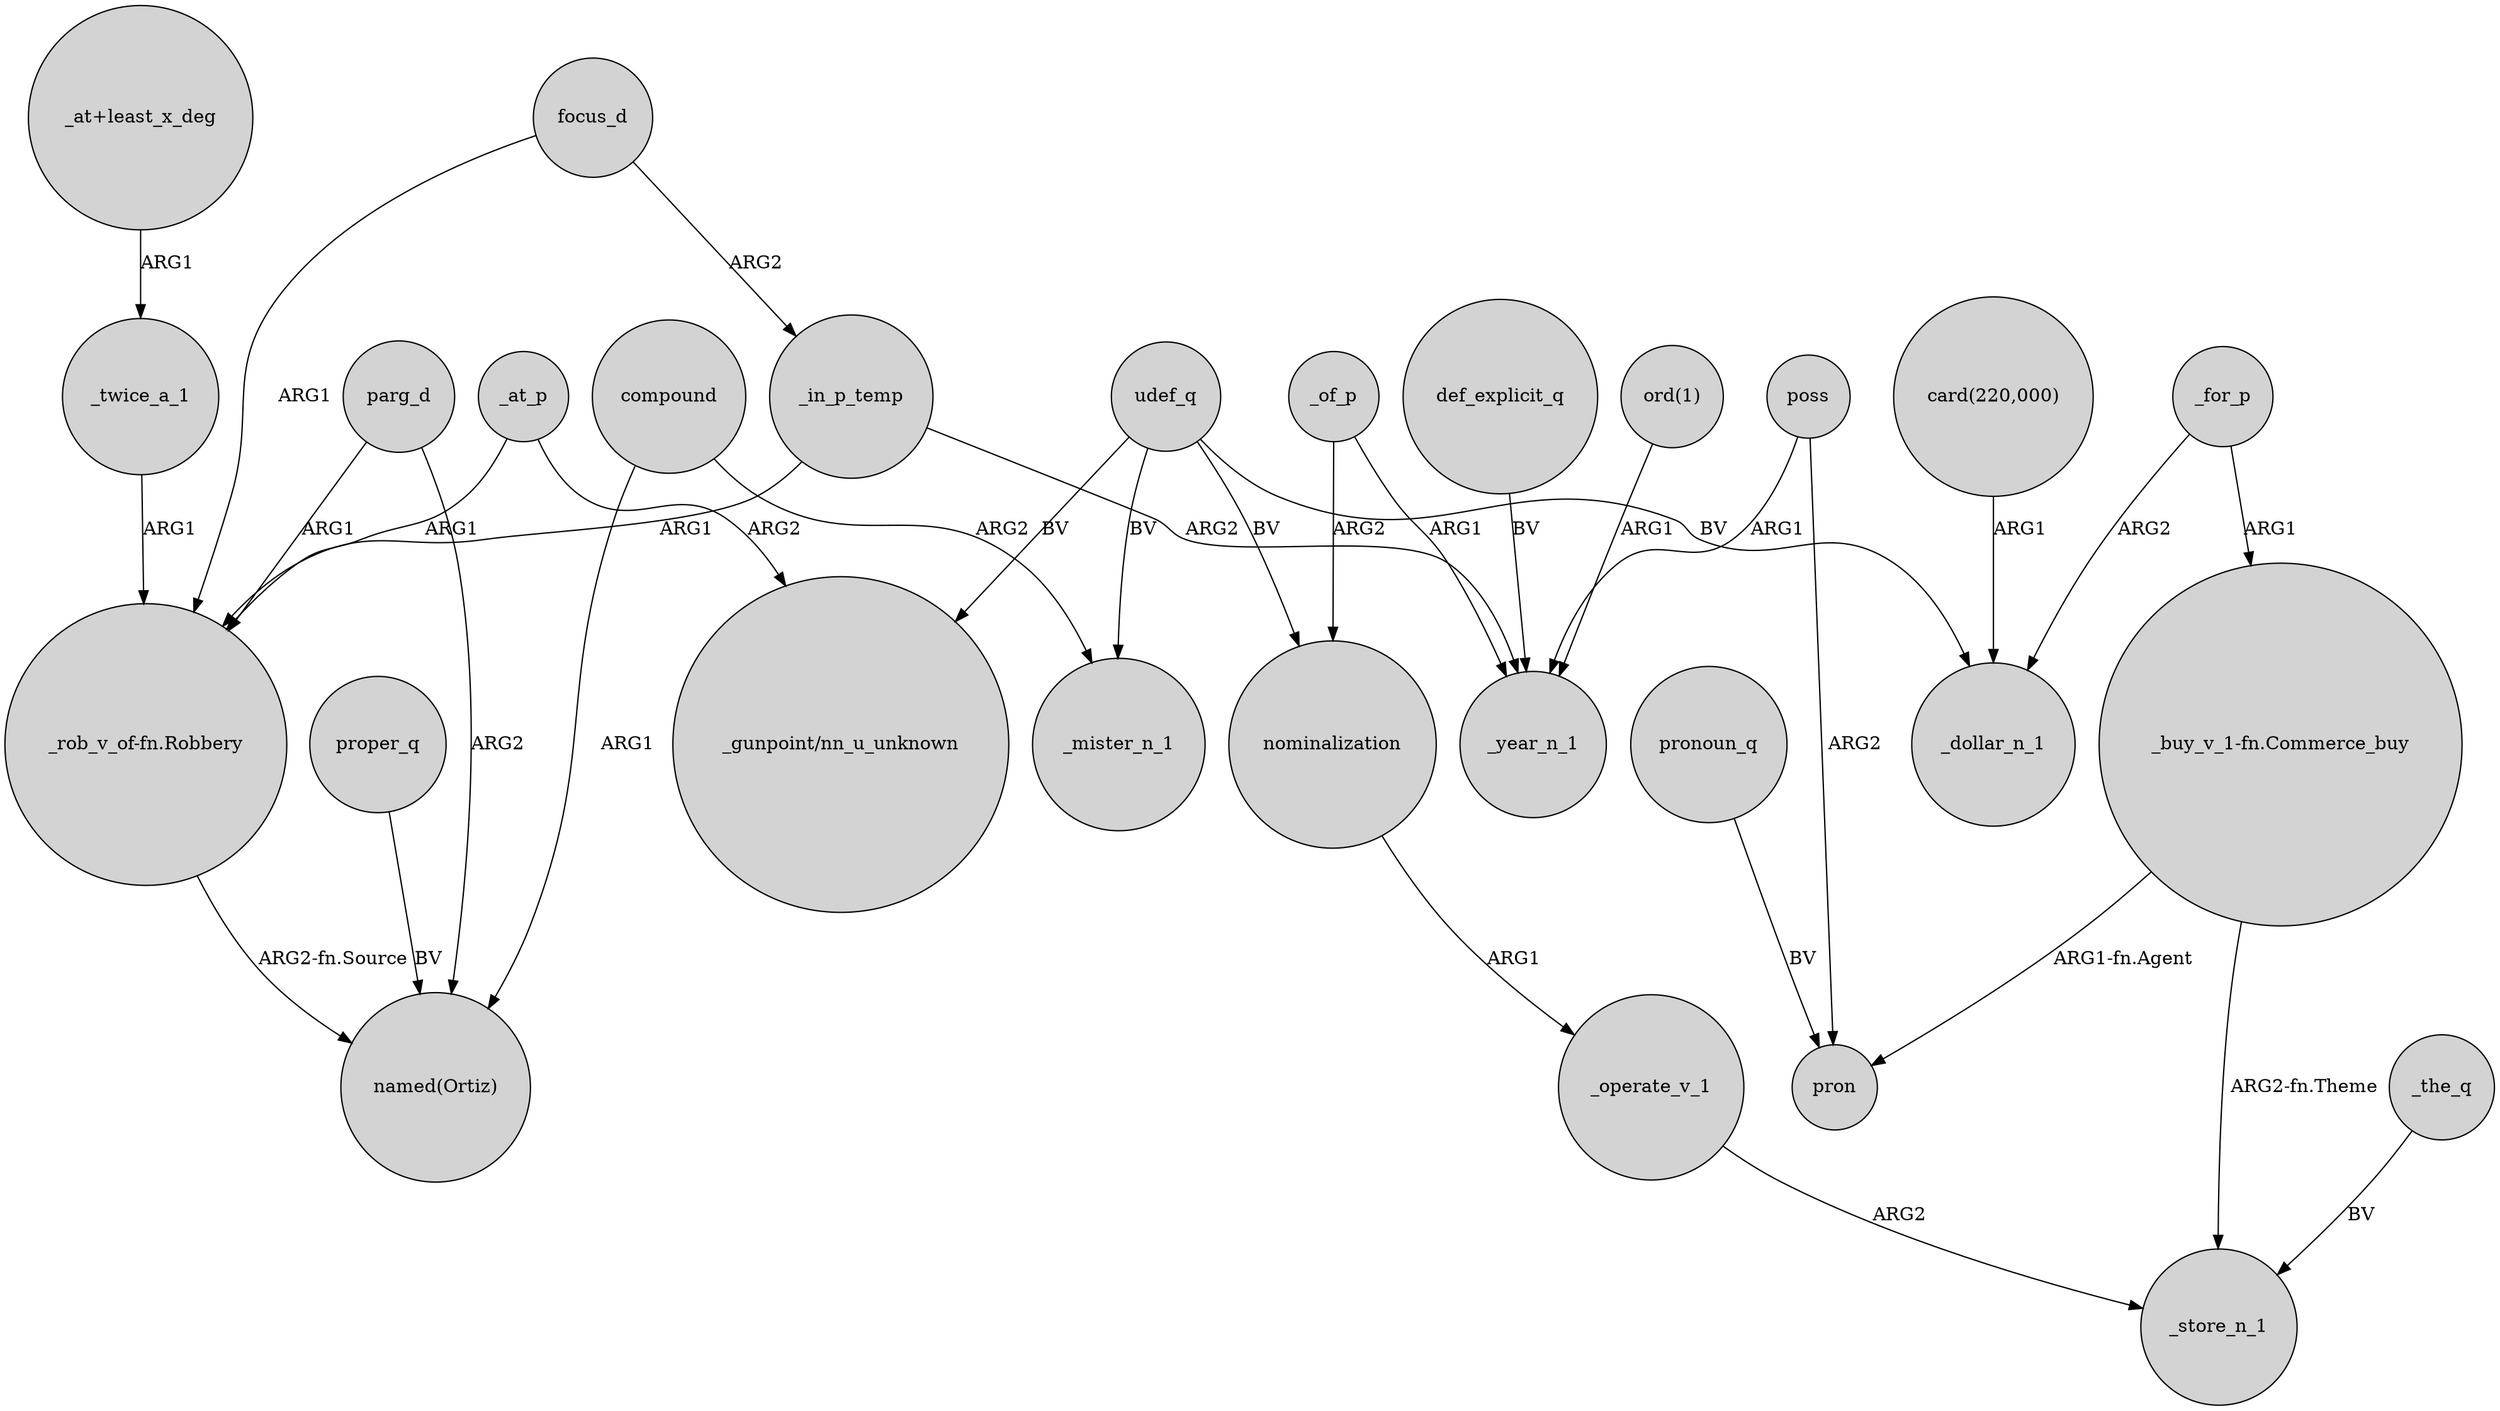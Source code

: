 digraph {
	node [shape=circle style=filled]
	focus_d -> _in_p_temp [label=ARG2]
	nominalization -> _operate_v_1 [label=ARG1]
	_at_p -> "_rob_v_of-fn.Robbery" [label=ARG1]
	poss -> pron [label=ARG2]
	parg_d -> "_rob_v_of-fn.Robbery" [label=ARG1]
	"_buy_v_1-fn.Commerce_buy" -> _store_n_1 [label="ARG2-fn.Theme"]
	_for_p -> _dollar_n_1 [label=ARG2]
	"_rob_v_of-fn.Robbery" -> "named(Ortiz)" [label="ARG2-fn.Source"]
	"_buy_v_1-fn.Commerce_buy" -> pron [label="ARG1-fn.Agent"]
	compound -> _mister_n_1 [label=ARG2]
	_operate_v_1 -> _store_n_1 [label=ARG2]
	udef_q -> _mister_n_1 [label=BV]
	parg_d -> "named(Ortiz)" [label=ARG2]
	_twice_a_1 -> "_rob_v_of-fn.Robbery" [label=ARG1]
	_of_p -> _year_n_1 [label=ARG1]
	_in_p_temp -> "_rob_v_of-fn.Robbery" [label=ARG1]
	_the_q -> _store_n_1 [label=BV]
	poss -> _year_n_1 [label=ARG1]
	"card(220,000)" -> _dollar_n_1 [label=ARG1]
	_in_p_temp -> _year_n_1 [label=ARG2]
	focus_d -> "_rob_v_of-fn.Robbery" [label=ARG1]
	pronoun_q -> pron [label=BV]
	"_at+least_x_deg" -> _twice_a_1 [label=ARG1]
	proper_q -> "named(Ortiz)" [label=BV]
	_at_p -> "_gunpoint/nn_u_unknown" [label=ARG2]
	_of_p -> nominalization [label=ARG2]
	_for_p -> "_buy_v_1-fn.Commerce_buy" [label=ARG1]
	udef_q -> nominalization [label=BV]
	compound -> "named(Ortiz)" [label=ARG1]
	"ord(1)" -> _year_n_1 [label=ARG1]
	udef_q -> "_gunpoint/nn_u_unknown" [label=BV]
	def_explicit_q -> _year_n_1 [label=BV]
	udef_q -> _dollar_n_1 [label=BV]
}
